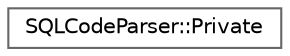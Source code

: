 digraph "Graphical Class Hierarchy"
{
 // INTERACTIVE_SVG=YES
 // LATEX_PDF_SIZE
  bgcolor="transparent";
  edge [fontname=Helvetica,fontsize=10,labelfontname=Helvetica,labelfontsize=10];
  node [fontname=Helvetica,fontsize=10,shape=box,height=0.2,width=0.4];
  rankdir="LR";
  Node0 [label="SQLCodeParser::Private",height=0.2,width=0.4,color="grey40", fillcolor="white", style="filled",URL="$df/de9/struct_s_q_l_code_parser_1_1_private.html",tooltip=" "];
}
